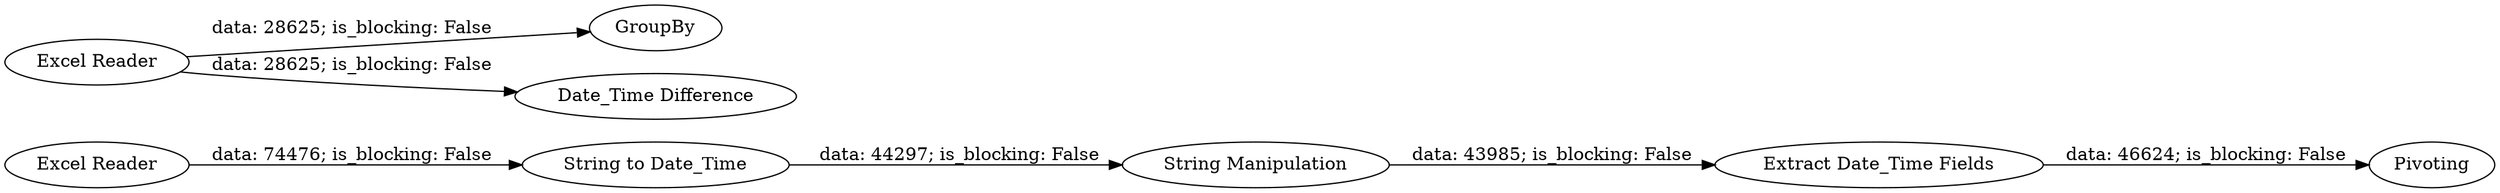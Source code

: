 digraph {
	"-6432699112042240679_5" [label="String to Date_Time"]
	"-6432699112042240679_1" [label="Excel Reader"]
	"-6432699112042240679_3" [label=GroupBy]
	"-6432699112042240679_4" [label="Excel Reader"]
	"-6432699112042240679_8" [label=Pivoting]
	"-6432699112042240679_2" [label="Date_Time Difference"]
	"-6432699112042240679_7" [label="Extract Date_Time Fields"]
	"-6432699112042240679_6" [label="String Manipulation"]
	"-6432699112042240679_1" -> "-6432699112042240679_2" [label="data: 28625; is_blocking: False"]
	"-6432699112042240679_1" -> "-6432699112042240679_3" [label="data: 28625; is_blocking: False"]
	"-6432699112042240679_7" -> "-6432699112042240679_8" [label="data: 46624; is_blocking: False"]
	"-6432699112042240679_6" -> "-6432699112042240679_7" [label="data: 43985; is_blocking: False"]
	"-6432699112042240679_5" -> "-6432699112042240679_6" [label="data: 44297; is_blocking: False"]
	"-6432699112042240679_4" -> "-6432699112042240679_5" [label="data: 74476; is_blocking: False"]
	rankdir=LR
}

